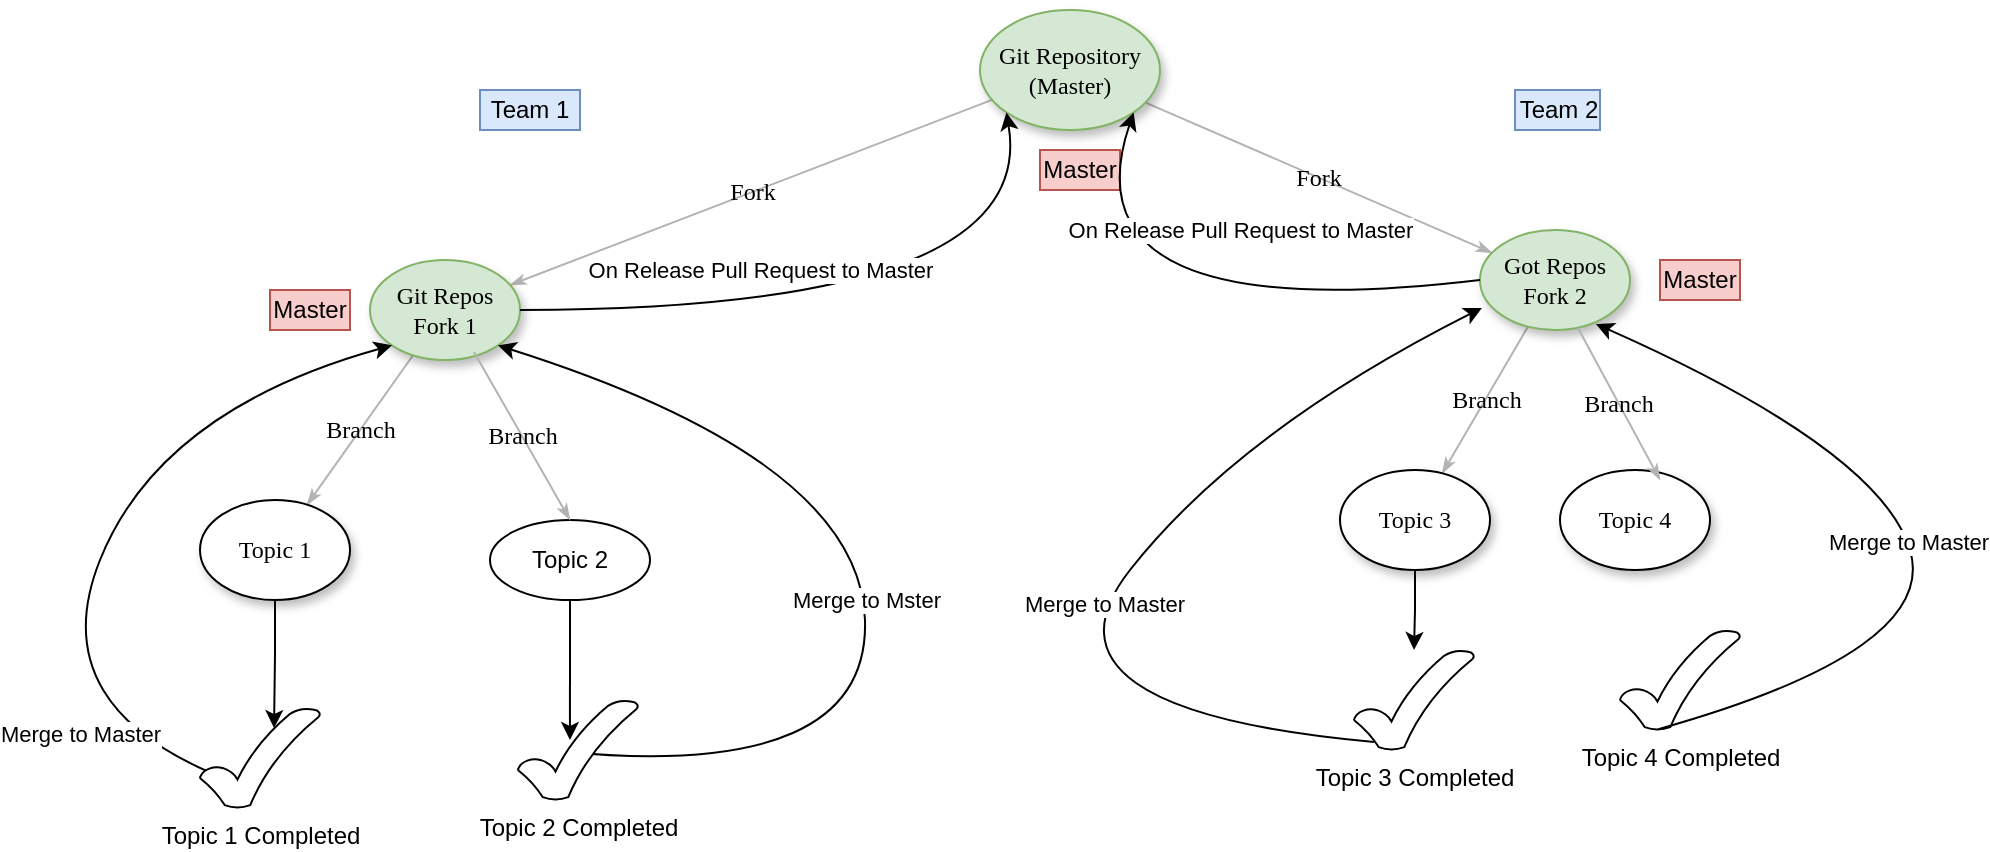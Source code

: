 <mxfile version="14.9.9" type="github">
  <diagram name="Page-1" id="42789a77-a242-8287-6e28-9cd8cfd52e62">
    <mxGraphModel dx="1968" dy="482" grid="1" gridSize="10" guides="1" tooltips="1" connect="1" arrows="1" fold="1" page="1" pageScale="1" pageWidth="1100" pageHeight="850" background="none" math="0" shadow="0">
      <root>
        <mxCell id="0" />
        <mxCell id="1" parent="0" />
        <mxCell id="1ea317790d2ca983-13" value="Fork" style="edgeStyle=none;rounded=1;html=1;labelBackgroundColor=none;startArrow=none;startFill=0;startSize=5;endArrow=classicThin;endFill=1;endSize=5;jettySize=auto;orthogonalLoop=1;strokeColor=#B3B3B3;strokeWidth=1;fontFamily=Verdana;fontSize=12" parent="1" source="1ea317790d2ca983-1" target="1ea317790d2ca983-9" edge="1">
          <mxGeometry relative="1" as="geometry" />
        </mxCell>
        <mxCell id="1ea317790d2ca983-14" value="Fork" style="edgeStyle=none;rounded=1;html=1;labelBackgroundColor=none;startArrow=none;startFill=0;startSize=5;endArrow=classicThin;endFill=1;endSize=5;jettySize=auto;orthogonalLoop=1;strokeColor=#B3B3B3;strokeWidth=1;fontFamily=Verdana;fontSize=12" parent="1" source="1ea317790d2ca983-1" target="1ea317790d2ca983-3" edge="1">
          <mxGeometry relative="1" as="geometry" />
        </mxCell>
        <mxCell id="1ea317790d2ca983-1" value="Git Repository&lt;br&gt;(Master)" style="ellipse;whiteSpace=wrap;html=1;rounded=0;shadow=1;comic=0;labelBackgroundColor=none;strokeWidth=1;fontFamily=Verdana;fontSize=12;align=center;fillColor=#d5e8d4;strokeColor=#82b366;" parent="1" vertex="1">
          <mxGeometry x="450" y="80" width="90" height="60" as="geometry" />
        </mxCell>
        <mxCell id="1ea317790d2ca983-15" value="Branch" style="edgeStyle=none;rounded=1;html=1;labelBackgroundColor=none;startArrow=none;startFill=0;startSize=5;endArrow=classicThin;endFill=1;endSize=5;jettySize=auto;orthogonalLoop=1;strokeColor=#B3B3B3;strokeWidth=1;fontFamily=Verdana;fontSize=12" parent="1" source="1ea317790d2ca983-3" target="1ea317790d2ca983-4" edge="1">
          <mxGeometry relative="1" as="geometry" />
        </mxCell>
        <mxCell id="1ea317790d2ca983-3" value="&lt;span&gt;Got Repos Fork 2&lt;/span&gt;" style="ellipse;whiteSpace=wrap;html=1;rounded=0;shadow=1;comic=0;labelBackgroundColor=none;strokeWidth=1;fontFamily=Verdana;fontSize=12;align=center;fillColor=#d5e8d4;strokeColor=#82b366;" parent="1" vertex="1">
          <mxGeometry x="700" y="190" width="75" height="50" as="geometry" />
        </mxCell>
        <mxCell id="-K1N4quKvSw1PZjSU1I0-28" value="" style="edgeStyle=orthogonalEdgeStyle;rounded=0;orthogonalLoop=1;jettySize=auto;html=1;" edge="1" parent="1" source="1ea317790d2ca983-4" target="-K1N4quKvSw1PZjSU1I0-25">
          <mxGeometry relative="1" as="geometry" />
        </mxCell>
        <mxCell id="1ea317790d2ca983-4" value="&lt;span&gt;Topic 3&lt;/span&gt;" style="ellipse;whiteSpace=wrap;html=1;rounded=0;shadow=1;comic=0;labelBackgroundColor=none;strokeWidth=1;fontFamily=Verdana;fontSize=12;align=center;" parent="1" vertex="1">
          <mxGeometry x="630" y="310" width="75" height="50" as="geometry" />
        </mxCell>
        <mxCell id="1ea317790d2ca983-19" value="Branch" style="edgeStyle=none;rounded=1;html=1;labelBackgroundColor=none;startArrow=none;startFill=0;startSize=5;endArrow=classicThin;endFill=1;endSize=5;jettySize=auto;orthogonalLoop=1;strokeColor=#B3B3B3;strokeWidth=1;fontFamily=Verdana;fontSize=12" parent="1" source="1ea317790d2ca983-9" target="1ea317790d2ca983-10" edge="1">
          <mxGeometry relative="1" as="geometry" />
        </mxCell>
        <mxCell id="1ea317790d2ca983-9" value="Git Repos Fork 1" style="ellipse;whiteSpace=wrap;html=1;rounded=0;shadow=1;comic=0;labelBackgroundColor=none;strokeWidth=1;fontFamily=Verdana;fontSize=12;align=center;fillColor=#d5e8d4;strokeColor=#82b366;" parent="1" vertex="1">
          <mxGeometry x="145" y="205" width="75" height="50" as="geometry" />
        </mxCell>
        <mxCell id="-K1N4quKvSw1PZjSU1I0-18" value="" style="edgeStyle=orthogonalEdgeStyle;rounded=0;orthogonalLoop=1;jettySize=auto;html=1;entryX=0.617;entryY=0.2;entryDx=0;entryDy=0;entryPerimeter=0;" edge="1" parent="1" source="1ea317790d2ca983-10" target="-K1N4quKvSw1PZjSU1I0-17">
          <mxGeometry relative="1" as="geometry" />
        </mxCell>
        <mxCell id="1ea317790d2ca983-10" value="Topic 1" style="ellipse;whiteSpace=wrap;html=1;rounded=0;shadow=1;comic=0;labelBackgroundColor=none;strokeWidth=1;fontFamily=Verdana;fontSize=12;align=center;" parent="1" vertex="1">
          <mxGeometry x="60" y="325" width="75" height="50" as="geometry" />
        </mxCell>
        <mxCell id="-K1N4quKvSw1PZjSU1I0-1" value="Team 1" style="text;html=1;strokeColor=#6c8ebf;fillColor=#dae8fc;align=center;verticalAlign=middle;whiteSpace=wrap;rounded=0;" vertex="1" parent="1">
          <mxGeometry x="200" y="120" width="50" height="20" as="geometry" />
        </mxCell>
        <mxCell id="-K1N4quKvSw1PZjSU1I0-2" value="Team 2" style="text;html=1;strokeColor=#6c8ebf;fillColor=#dae8fc;align=center;verticalAlign=middle;whiteSpace=wrap;rounded=0;" vertex="1" parent="1">
          <mxGeometry x="717.5" y="120" width="42.5" height="20" as="geometry" />
        </mxCell>
        <mxCell id="-K1N4quKvSw1PZjSU1I0-21" style="edgeStyle=orthogonalEdgeStyle;rounded=0;orthogonalLoop=1;jettySize=auto;html=1;exitX=0.5;exitY=1;exitDx=0;exitDy=0;entryX=0.433;entryY=0.4;entryDx=0;entryDy=0;entryPerimeter=0;" edge="1" parent="1" source="-K1N4quKvSw1PZjSU1I0-3" target="-K1N4quKvSw1PZjSU1I0-19">
          <mxGeometry relative="1" as="geometry" />
        </mxCell>
        <mxCell id="-K1N4quKvSw1PZjSU1I0-3" value="Topic 2" style="ellipse;whiteSpace=wrap;html=1;" vertex="1" parent="1">
          <mxGeometry x="205" y="335" width="80" height="40" as="geometry" />
        </mxCell>
        <mxCell id="-K1N4quKvSw1PZjSU1I0-4" value="Branch" style="edgeStyle=none;rounded=1;html=1;labelBackgroundColor=none;startArrow=none;startFill=0;startSize=5;endArrow=classicThin;endFill=1;endSize=5;jettySize=auto;orthogonalLoop=1;strokeColor=#B3B3B3;strokeWidth=1;fontFamily=Verdana;fontSize=12;entryX=0.5;entryY=0;entryDx=0;entryDy=0;exitX=0.693;exitY=0.92;exitDx=0;exitDy=0;exitPerimeter=0;" edge="1" parent="1" source="1ea317790d2ca983-9" target="-K1N4quKvSw1PZjSU1I0-3">
          <mxGeometry relative="1" as="geometry">
            <mxPoint x="225" y="265" as="sourcePoint" />
            <mxPoint x="123.513" y="337.394" as="targetPoint" />
          </mxGeometry>
        </mxCell>
        <mxCell id="-K1N4quKvSw1PZjSU1I0-5" value="&lt;span&gt;Topic 4&lt;/span&gt;" style="ellipse;whiteSpace=wrap;html=1;rounded=0;shadow=1;comic=0;labelBackgroundColor=none;strokeWidth=1;fontFamily=Verdana;fontSize=12;align=center;" vertex="1" parent="1">
          <mxGeometry x="740" y="310" width="75" height="50" as="geometry" />
        </mxCell>
        <mxCell id="-K1N4quKvSw1PZjSU1I0-6" value="Branch" style="edgeStyle=none;rounded=1;html=1;labelBackgroundColor=none;startArrow=none;startFill=0;startSize=5;endArrow=classicThin;endFill=1;endSize=5;jettySize=auto;orthogonalLoop=1;strokeColor=#B3B3B3;strokeWidth=1;fontFamily=Verdana;fontSize=12;entryX=0.667;entryY=0.1;entryDx=0;entryDy=0;entryPerimeter=0;exitX=0.653;exitY=0.98;exitDx=0;exitDy=0;exitPerimeter=0;" edge="1" parent="1" source="1ea317790d2ca983-3" target="-K1N4quKvSw1PZjSU1I0-5">
          <mxGeometry relative="1" as="geometry">
            <mxPoint x="733.908" y="248.3" as="sourcePoint" />
            <mxPoint x="691.092" y="321.7" as="targetPoint" />
          </mxGeometry>
        </mxCell>
        <mxCell id="-K1N4quKvSw1PZjSU1I0-8" value="Master" style="text;html=1;strokeColor=#b85450;fillColor=#f8cecc;align=center;verticalAlign=middle;whiteSpace=wrap;rounded=0;" vertex="1" parent="1">
          <mxGeometry x="95" y="220" width="40" height="20" as="geometry" />
        </mxCell>
        <mxCell id="-K1N4quKvSw1PZjSU1I0-9" value="Master" style="text;html=1;strokeColor=#b85450;fillColor=#f8cecc;align=center;verticalAlign=middle;whiteSpace=wrap;rounded=0;" vertex="1" parent="1">
          <mxGeometry x="480" y="150" width="40" height="20" as="geometry" />
        </mxCell>
        <mxCell id="-K1N4quKvSw1PZjSU1I0-10" value="Master" style="text;html=1;strokeColor=#b85450;fillColor=#f8cecc;align=center;verticalAlign=middle;whiteSpace=wrap;rounded=0;" vertex="1" parent="1">
          <mxGeometry x="790" y="205" width="40" height="20" as="geometry" />
        </mxCell>
        <mxCell id="-K1N4quKvSw1PZjSU1I0-12" value="" style="curved=1;endArrow=classic;html=1;exitX=0.283;exitY=0.74;exitDx=0;exitDy=0;exitPerimeter=0;entryX=0;entryY=1;entryDx=0;entryDy=0;" edge="1" parent="1" source="-K1N4quKvSw1PZjSU1I0-17" target="1ea317790d2ca983-9">
          <mxGeometry width="50" height="50" relative="1" as="geometry">
            <mxPoint x="460" y="355" as="sourcePoint" />
            <mxPoint x="140" y="260" as="targetPoint" />
            <Array as="points">
              <mxPoint x="-20" y="430" />
              <mxPoint x="40" y="280" />
            </Array>
          </mxGeometry>
        </mxCell>
        <mxCell id="-K1N4quKvSw1PZjSU1I0-14" value="Merge to Master" style="edgeLabel;html=1;align=center;verticalAlign=middle;resizable=0;points=[];" vertex="1" connectable="0" parent="-K1N4quKvSw1PZjSU1I0-12">
          <mxGeometry x="-0.579" y="4" relative="1" as="geometry">
            <mxPoint as="offset" />
          </mxGeometry>
        </mxCell>
        <mxCell id="-K1N4quKvSw1PZjSU1I0-13" value="" style="curved=1;endArrow=classic;html=1;exitX=0.4;exitY=0.52;exitDx=0;exitDy=0;exitPerimeter=0;entryX=1;entryY=1;entryDx=0;entryDy=0;" edge="1" parent="1" source="-K1N4quKvSw1PZjSU1I0-19" target="1ea317790d2ca983-9">
          <mxGeometry width="50" height="50" relative="1" as="geometry">
            <mxPoint x="107.5" y="385" as="sourcePoint" />
            <mxPoint x="235" y="265" as="targetPoint" />
            <Array as="points">
              <mxPoint x="395" y="465" />
              <mxPoint x="390" y="305" />
            </Array>
          </mxGeometry>
        </mxCell>
        <mxCell id="-K1N4quKvSw1PZjSU1I0-22" value="Merge to Mster" style="edgeLabel;html=1;align=center;verticalAlign=middle;resizable=0;points=[];" vertex="1" connectable="0" parent="-K1N4quKvSw1PZjSU1I0-13">
          <mxGeometry x="-0.035" y="-1" relative="1" as="geometry">
            <mxPoint as="offset" />
          </mxGeometry>
        </mxCell>
        <mxCell id="-K1N4quKvSw1PZjSU1I0-17" value="Topic 1 Completed" style="verticalLabelPosition=bottom;verticalAlign=top;html=1;shape=mxgraph.basic.tick" vertex="1" parent="1">
          <mxGeometry x="60" y="429" width="60" height="50" as="geometry" />
        </mxCell>
        <mxCell id="-K1N4quKvSw1PZjSU1I0-19" value="Topic 2 Completed" style="verticalLabelPosition=bottom;verticalAlign=top;html=1;shape=mxgraph.basic.tick" vertex="1" parent="1">
          <mxGeometry x="219" y="425" width="60" height="50" as="geometry" />
        </mxCell>
        <mxCell id="-K1N4quKvSw1PZjSU1I0-25" value="Topic 3 Completed" style="verticalLabelPosition=bottom;verticalAlign=top;html=1;shape=mxgraph.basic.tick" vertex="1" parent="1">
          <mxGeometry x="637" y="400" width="60" height="50" as="geometry" />
        </mxCell>
        <mxCell id="-K1N4quKvSw1PZjSU1I0-26" value="Topic 4 Completed" style="verticalLabelPosition=bottom;verticalAlign=top;html=1;shape=mxgraph.basic.tick" vertex="1" parent="1">
          <mxGeometry x="770" y="390" width="60" height="50" as="geometry" />
        </mxCell>
        <mxCell id="-K1N4quKvSw1PZjSU1I0-29" value="Merge to Master" style="curved=1;endArrow=classic;html=1;entryX=0.013;entryY=0.78;entryDx=0;entryDy=0;entryPerimeter=0;exitX=0.167;exitY=0.92;exitDx=0;exitDy=0;exitPerimeter=0;" edge="1" parent="1" source="-K1N4quKvSw1PZjSU1I0-25" target="1ea317790d2ca983-3">
          <mxGeometry width="50" height="50" relative="1" as="geometry">
            <mxPoint x="420" y="430" as="sourcePoint" />
            <mxPoint x="470" y="380" as="targetPoint" />
            <Array as="points">
              <mxPoint x="470" y="430" />
              <mxPoint x="580" y="290" />
            </Array>
          </mxGeometry>
        </mxCell>
        <mxCell id="-K1N4quKvSw1PZjSU1I0-31" value="Merge to Master" style="curved=1;endArrow=classic;html=1;entryX=0.773;entryY=0.94;entryDx=0;entryDy=0;entryPerimeter=0;exitX=0.32;exitY=0.992;exitDx=0;exitDy=0;exitPerimeter=0;" edge="1" parent="1" source="-K1N4quKvSw1PZjSU1I0-26" target="1ea317790d2ca983-3">
          <mxGeometry width="50" height="50" relative="1" as="geometry">
            <mxPoint x="657.02" y="456" as="sourcePoint" />
            <mxPoint x="710.975" y="239" as="targetPoint" />
            <Array as="points">
              <mxPoint x="930" y="400" />
              <mxPoint x="900" y="300" />
            </Array>
          </mxGeometry>
        </mxCell>
        <mxCell id="-K1N4quKvSw1PZjSU1I0-32" value="On Release Pull Request to Master" style="curved=1;endArrow=classic;html=1;exitX=1;exitY=0.5;exitDx=0;exitDy=0;entryX=0;entryY=1;entryDx=0;entryDy=0;" edge="1" parent="1" source="1ea317790d2ca983-9" target="1ea317790d2ca983-1">
          <mxGeometry x="-0.334" y="20" width="50" height="50" relative="1" as="geometry">
            <mxPoint x="430" y="230" as="sourcePoint" />
            <mxPoint x="480" y="180" as="targetPoint" />
            <Array as="points">
              <mxPoint x="480" y="230" />
            </Array>
            <mxPoint as="offset" />
          </mxGeometry>
        </mxCell>
        <mxCell id="-K1N4quKvSw1PZjSU1I0-33" value="On Release Pull Request to Master" style="curved=1;endArrow=classic;html=1;exitX=0;exitY=0.5;exitDx=0;exitDy=0;entryX=1;entryY=1;entryDx=0;entryDy=0;" edge="1" parent="1" source="1ea317790d2ca983-3" target="1ea317790d2ca983-1">
          <mxGeometry x="-0.288" y="-39" width="50" height="50" relative="1" as="geometry">
            <mxPoint x="230.975" y="255" as="sourcePoint" />
            <mxPoint x="476.02" y="151.02" as="targetPoint" />
            <Array as="points">
              <mxPoint x="490" y="240" />
            </Array>
            <mxPoint as="offset" />
          </mxGeometry>
        </mxCell>
      </root>
    </mxGraphModel>
  </diagram>
</mxfile>
